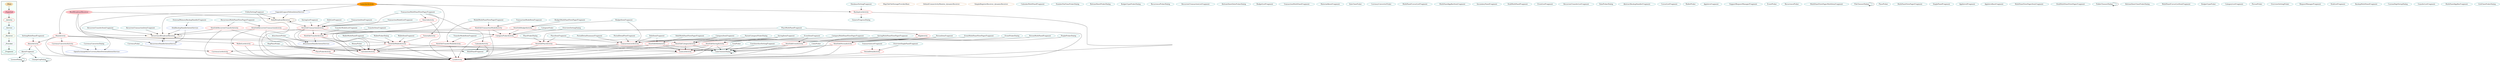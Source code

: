 digraph G {
subgraph cluster_legend{ 
bgcolor=mintcream;
_Activity[color = red];
_Service[color = royalblue];
_Provider[color = violet];
_Reciever[color = peru];
_Fragment[color = teal];
_Main[style=filled, fillcolor=wheat, color = mintcream];
_Exported[style=filled, fillcolor=lightpink, color = mintcream];
_Main -> _Exported -> _Activity -> _Service -> _Reciever -> _Provider -> _Fragment; 
}
PeriodDetailActivity[color = red];
NewEditTransactionModelActivity[color = red];
NewEditPlaceActivity[color = red];
PlacePickerActivity[color = red];
NewEditTransferActivity[color = red];
CurrencyConverterActivity[color = red];
AboutActivity[color = red];
NewEditBudgetActivity[color = red];
NewEditRecurrentTransactionActivity[color = red];
SearchActivity[color = red];
NewEditWalletActivity[color = red];
CalculatorActivity[color = red];
NewEditTransactionActivity[color = red];
CalendarActivity[color = red];
LauncherActivity[style=filled, fillcolor=orange, color = red];
BackupListActivity[color = red];
NewEditRecurrentTransferActivity[color = red];
NewEditPersonActivity[color = red];
CurrencyListActivity[color = red];
NewEditDebtActivity[color = red];
CategoryPickerActivity[color = red];
NewEditCategoryActivity[color = red];
TransactionListActivity[color = red];
LockActivity[color = red];
MapActivity[color = red];
MainActivity[color = red];
NewEditSavingActivity[color = red];
NewEditEventActivity[color = red];
NewEditTransferModelActivity[color = red];
IconListActivity[color = red];
WalletListActivity[color = red];
TutorialActivity[color = red];
DiskBackupHandlerIntentService[color = royalblue];
UpgradeLegacyEditionIntentService[color = royalblue];
RecurrenceHandlerIntentService[color = royalblue];
OpenExchangeRatesCurrencyRateDownloadIntentService[color = royalblue];
AttachmentHandlerIntentService[color = royalblue];
MapTileFileStorageProviderBase[color = peru];
RecurrenceBroadcastReceiver[color = peru];
DefaultConnectivityMonitor_dynamicReceiver[color = peru];
DailyBroadcastReceiver[color = peru];
BootBroadcastReceiver[style=filled, fillcolor=pink, color = peru];
SimpleRegisterReceiver_dynamicReceiver[color = peru];
CalendarMultiPanelFragment[color = teal];
NumberPadTimePickerDialog[color = teal];
PlaceMultiPanelFragment[color = teal];
TransferItemFragment[color = teal];
WalletItemFragment[color = teal];
BottomSheetPickerDialog[color = teal];
BudgetTypePickerDialog[color = teal];
CurrencyPicker[color = teal];
DebtMultiPanelViewPagerFragment[color = teal];
RecurrencePickerDialog[color = teal];
MoneyPicker[color = teal];
RecurrentTransactionListFragment[color = teal];
TransferModelItemFragment[color = teal];
PersonMultiPanelFragment[color = teal];
WalletMultiPanelFragment[color = teal];
BottomSheetDatePickerDialog[color = teal];
OverviewSettingDialog[color = teal];
BudgetListFragment[color = teal];
TransactionMultiPanelFragment[color = teal];
MaterialAboutFragment[color = teal];
CategoryItemFragment[color = teal];
DateTimePicker[color = teal];
CurrencyConverterPicker[color = teal];
DebtItemFragment[color = teal];
PlacePickerDialog[color = teal];
EventItemFragment[color = teal];
TransactionModelListFragment[color = teal];
ColorChooserDialog[color = teal];
TransactionMultiPanelViewPagerFragment[color = teal];
UtilitySettingFragment[color = teal];
MultiPanelCursorListFragment[color = teal];
EventMultiPanelViewPagerFragment[color = teal];
SavingListFragment[color = teal];
MultiPanelAppBarItemFragment[color = teal];
SecondaryPanelFragment[color = teal];
MapPlacePicker[color = teal];
TransactionListFragment[color = teal];
IconPicker[color = teal];
StubMultiPanelFragment[color = teal];
SavingMultiPanelViewPagerFragment[color = teal];
WalletPickerDialog[color = teal];
PlaceItemFragment[color = teal];
CategoryPicker[color = teal];
PeoplePickerDialog[color = teal];
CategoryMultiPanelViewPagerFragment[color = teal];
EventListFragment[color = teal];
RecurrentTransferListFragment[color = teal];
DatePickerDialog[color = teal];
BudgetItemFragment[color = teal];
AbstractBackupHandlerFragment[color = teal];
ChangeLogDialog[color = teal];
CursorListFragment[color = teal];
SavingItemFragment[color = teal];
RecurrentTransferItemFragment[color = teal];
AboutFragment[color = teal];
WalletPicker[color = teal];
AppIntroFragment[color = teal];
SupportRequestManagerFragment[color = teal];
EventPicker[color = teal];
LicenseDialog[color = teal];
OverviewSinglePanelFragment[color = teal];
RecurrencePicker[color = teal];
MultiPanelViewPagerMultiItemFragment[color = teal];
UserInterfaceSettingFragment[color = teal];
PersonItemFragment[color = teal];
FileChooserDialog[color = teal];
PlacePicker[color = teal];
DatabaseSettingFragment[color = teal];
MultiPanelViewPagerFragment[color = teal];
SinglePanelFragment[color = teal];
DebtListFragment[color = teal];
ModelMultiPanelViewPagerFragment[color = teal];
AppIntro2Fragment[color = teal];
RecurrentTransactionItemFragment[color = teal];
AppIntroBaseFragment[color = teal];
ExternalMemoryBackupHandlerFragment[color = teal];
MultiPanelViewPagerItemFragment[color = teal];
StubMultiPanelViewPagerFragment[color = teal];
FolderChooserDialog[color = teal];
ParentCategoryPickerDialog[color = teal];
BottomSheetTimePickerDialog[color = teal];
ColorPicker[color = teal];
EventPickerDialog[color = teal];
MultiPanelFragment[color = teal];
MultiPanelCursorListItemFragment[color = teal];
BudgetTypePicker[color = teal];
GenericProgressDialog[color = teal];
RecurrenceMultiPanelViewPagerFragment[color = teal];
TransferModelListFragment[color = teal];
CategoryListFragment[color = teal];
PersonPicker[color = teal];
TransactionModelItemFragment[color = teal];
OverviewSettingPicker[color = teal];
SettingMultiPanelFragment[color = teal];
RequestManagerFragment[color = teal];
StubListFragment[color = teal];
AttachmentPicker[color = teal];
PeriodDetailSummaryFragment[color = teal];
BackupMultiPanelFragment[color = teal];
CustomDigitSetupDialog[color = teal];
TransferListFragment[color = teal];
BudgetMultiPanelViewPagerFragment[color = teal];
MultiPanelAppBarFragment[color = teal];
GridTimePickerDialog[color = teal];
CurrencyConverterDialog[color = teal];
TransactionItemFragment[color = teal];
PeriodDetailFlowFragment[color = teal];
PlaceMultiPanelFragment->MapActivity;
PlaceMultiPanelFragment->NewEditPlaceActivity;
TransferItemFragment->NewEditTransferActivity;
WalletItemFragment->NewEditWalletActivity;
NewEditPlaceActivity->IconListActivity;
NewEditPlaceActivity->ColorChooserDialog;
NewEditPlaceActivity->LockActivity;
NewEditPlaceActivity->PlacePickerActivity;
CurrencyPicker->CurrencyListActivity;
DebtMultiPanelViewPagerFragment->NewEditDebtActivity;
SearchActivity->NewEditTransactionActivity;
SearchActivity->LockActivity;
NewEditBudgetActivity->CalculatorActivity;
NewEditBudgetActivity->LockActivity;
NewEditBudgetActivity->CategoryPickerActivity;
MoneyPicker->CalculatorActivity;
TransferModelItemFragment->NewEditTransferModelActivity;
PersonMultiPanelFragment->NewEditPersonActivity;
WalletMultiPanelFragment->NewEditWalletActivity;
CalculatorActivity->LockActivity;
BackupListActivity->LockActivity;
BackupListActivity->GenericProgressDialog;
OverviewSettingDialog->CategoryPickerActivity;
DailyBroadcastReceiver->DailyBroadcastReceiver;
DailyBroadcastReceiver->NewEditTransactionActivity;
MapActivity->LockActivity;
MapActivity->TransactionListActivity;
CategoryItemFragment->NewEditCategoryActivity;
CategoryItemFragment->TransactionListActivity;
NewEditSavingActivity->CalculatorActivity;
NewEditSavingActivity->LockActivity;
NewEditSavingActivity->ColorChooserDialog;
NewEditSavingActivity->IconListActivity;
DebtItemFragment->NewEditDebtActivity;
DebtItemFragment->TransactionListActivity;
PlacePickerDialog->NewEditPlaceActivity;
NewEditTransferModelActivity->CalculatorActivity;
NewEditTransferModelActivity->LockActivity;
TransactionModelListFragment->NewEditTransactionActivity;
EventItemFragment->TransactionListActivity;
EventItemFragment->NewEditEventActivity;
TransactionMultiPanelViewPagerFragment->CalendarActivity;
TransactionMultiPanelViewPagerFragment->NewEditTransferActivity;
TransactionMultiPanelViewPagerFragment->SearchActivity;
TransactionMultiPanelViewPagerFragment->NewEditTransactionActivity;
ColorChooserDialog->ColorChooserDialog;
UtilitySettingFragment->LockActivity;
UtilitySettingFragment->DailyBroadcastReceiver;
UtilitySettingFragment->OpenExchangeRatesCurrencyRateDownloadIntentService;
TutorialActivity->NewEditWalletActivity;
NewEditTransactionModelActivity->CalculatorActivity;
NewEditTransactionModelActivity->LockActivity;
NewEditTransactionModelActivity->CategoryPickerActivity;
EventMultiPanelViewPagerFragment->NewEditEventActivity;
SavingListFragment->NewEditTransactionActivity;
AboutActivity->AboutFragment;
AboutActivity->LockActivity;
MapPlacePicker->PlacePickerActivity;
TransactionListFragment->PeriodDetailActivity;
IconPicker->ColorChooserDialog;
IconPicker->IconListActivity;
SavingMultiPanelViewPagerFragment->NewEditSavingActivity;
WalletPickerDialog->NewEditWalletActivity;
LauncherActivity->MainActivity;
LauncherActivity->TutorialActivity;
LauncherActivity->UpgradeLegacyEditionIntentService;
LauncherActivity->BackupListActivity;
PlaceItemFragment->TransactionListActivity;
PlaceItemFragment->NewEditPlaceActivity;
NewEditRecurrentTransferActivity->CalculatorActivity;
NewEditRecurrentTransferActivity->LockActivity;
NewEditRecurrentTransferActivity->RecurrenceBroadcastReceiver;
CategoryPicker->CategoryPickerActivity;
PeoplePickerDialog->NewEditPersonActivity;
NewEditDebtActivity->LockActivity;
NewEditDebtActivity->ColorChooserDialog;
NewEditDebtActivity->IconListActivity;
NewEditDebtActivity->CalculatorActivity;
CategoryMultiPanelViewPagerFragment->NewEditCategoryActivity;
NewEditCategoryActivity->ColorChooserDialog;
NewEditCategoryActivity->LockActivity;
NewEditCategoryActivity->IconListActivity;
BootBroadcastReceiver->RecurrenceBroadcastReceiver;
BootBroadcastReceiver->DailyBroadcastReceiver;
BootBroadcastReceiver->RecurrenceHandlerIntentService;
BudgetItemFragment->NewEditBudgetActivity;
BudgetItemFragment->TransactionListActivity;
ChangeLogDialog->ChangeLogDialog;
UpgradeLegacyEditionIntentService->DailyBroadcastReceiver;
UpgradeLegacyEditionIntentService->RecurrenceBroadcastReceiver;
SavingItemFragment->TransactionListActivity;
SavingItemFragment->NewEditSavingActivity;
PeriodDetailActivity->LockActivity;
DiskBackupHandlerIntentService->RecurrenceHandlerIntentService;
DiskBackupHandlerIntentService->RecurrenceBroadcastReceiver;
NewEditTransferActivity->CalculatorActivity;
NewEditTransferActivity->AttachmentHandlerIntentService;
NewEditTransferActivity->LockActivity;
RecurrentTransferItemFragment->RecurrenceBroadcastReceiver;
AboutFragment->LicenseDialog;
AboutFragment->ChangeLogDialog;
NewEditTransactionActivity->NewEditTransferActivity;
NewEditTransactionActivity->AttachmentHandlerIntentService;
NewEditTransactionActivity->LockActivity;
NewEditTransactionActivity->CategoryPickerActivity;
NewEditTransactionActivity->CalculatorActivity;
LicenseDialog->LicenseDialog;
OverviewSinglePanelFragment->PeriodDetailActivity;
CalendarActivity->MultiPanelFragment;
CalendarActivity->LockActivity;
CurrencyListActivity->LockActivity;
UserInterfaceSettingFragment->ColorChooserDialog;
PersonItemFragment->NewEditPersonActivity;
PersonItemFragment->TransactionListActivity;
FileChooserDialog->FileChooserDialog;
DatabaseSettingFragment->BackupListActivity;
DebtListFragment->NewEditTransactionActivity;
ModelMultiPanelViewPagerFragment->NewEditTransferModelActivity;
ModelMultiPanelViewPagerFragment->NewEditTransactionModelActivity;
RecurrentTransactionItemFragment->RecurrenceBroadcastReceiver;
ExternalMemoryBackupHandlerFragment->DiskBackupHandlerIntentService;
PlacePickerActivity->LockActivity;
CurrencyConverterActivity->OpenExchangeRatesCurrencyRateDownloadIntentService;
CurrencyConverterActivity->LockActivity;
FolderChooserDialog->FolderChooserDialog;
ParentCategoryPickerDialog->NewEditCategoryActivity;
NewEditRecurrentTransactionActivity->LockActivity;
NewEditRecurrentTransactionActivity->CategoryPickerActivity;
NewEditRecurrentTransactionActivity->RecurrenceBroadcastReceiver;
NewEditRecurrentTransactionActivity->CalculatorActivity;
NewEditWalletActivity->ColorChooserDialog;
NewEditWalletActivity->LockActivity;
NewEditWalletActivity->CalculatorActivity;
NewEditWalletActivity->CurrencyListActivity;
NewEditWalletActivity->IconListActivity;
ColorPicker->ColorChooserDialog;
EventPickerDialog->NewEditEventActivity;
RecurrenceMultiPanelViewPagerFragment->NewEditRecurrentTransferActivity;
RecurrenceMultiPanelViewPagerFragment->NewEditRecurrentTransactionActivity;
TransferModelListFragment->NewEditTransferActivity;
TransactionModelItemFragment->NewEditTransactionModelActivity;
NewEditPersonActivity->IconListActivity;
NewEditPersonActivity->ColorChooserDialog;
NewEditPersonActivity->LockActivity;
SettingMultiPanelFragment->AboutActivity;
RecurrenceHandlerIntentService->RecurrenceBroadcastReceiver;
CategoryPickerActivity->NewEditCategoryActivity;
CategoryPickerActivity->LockActivity;
AttachmentPicker->AttachmentHandlerIntentService;
TransactionListActivity->LockActivity;
TransactionListActivity->MultiPanelFragment;
RecurrenceBroadcastReceiver->RecurrenceBroadcastReceiver;
RecurrenceBroadcastReceiver->RecurrenceHandlerIntentService;
MainActivity->NewEditWalletActivity;
MainActivity->LockActivity;
MainActivity->CurrencyConverterActivity;
MainActivity->AboutActivity;
MainActivity->WalletListActivity;
MainActivity->CalculatorActivity;
PeriodDetailSummaryFragment->TransactionListActivity;
BudgetMultiPanelViewPagerFragment->NewEditBudgetActivity;
NewEditEventActivity->LockActivity;
NewEditEventActivity->IconListActivity;
NewEditEventActivity->ColorChooserDialog;
IconListActivity->LockActivity;
WalletListActivity->MultiPanelFragment;
WalletListActivity->LockActivity;
CurrencyConverterDialog->OpenExchangeRatesCurrencyRateDownloadIntentService;
TransactionItemFragment->NewEditTransactionActivity;
PeriodDetailFlowFragment->TransactionListActivity;
}
